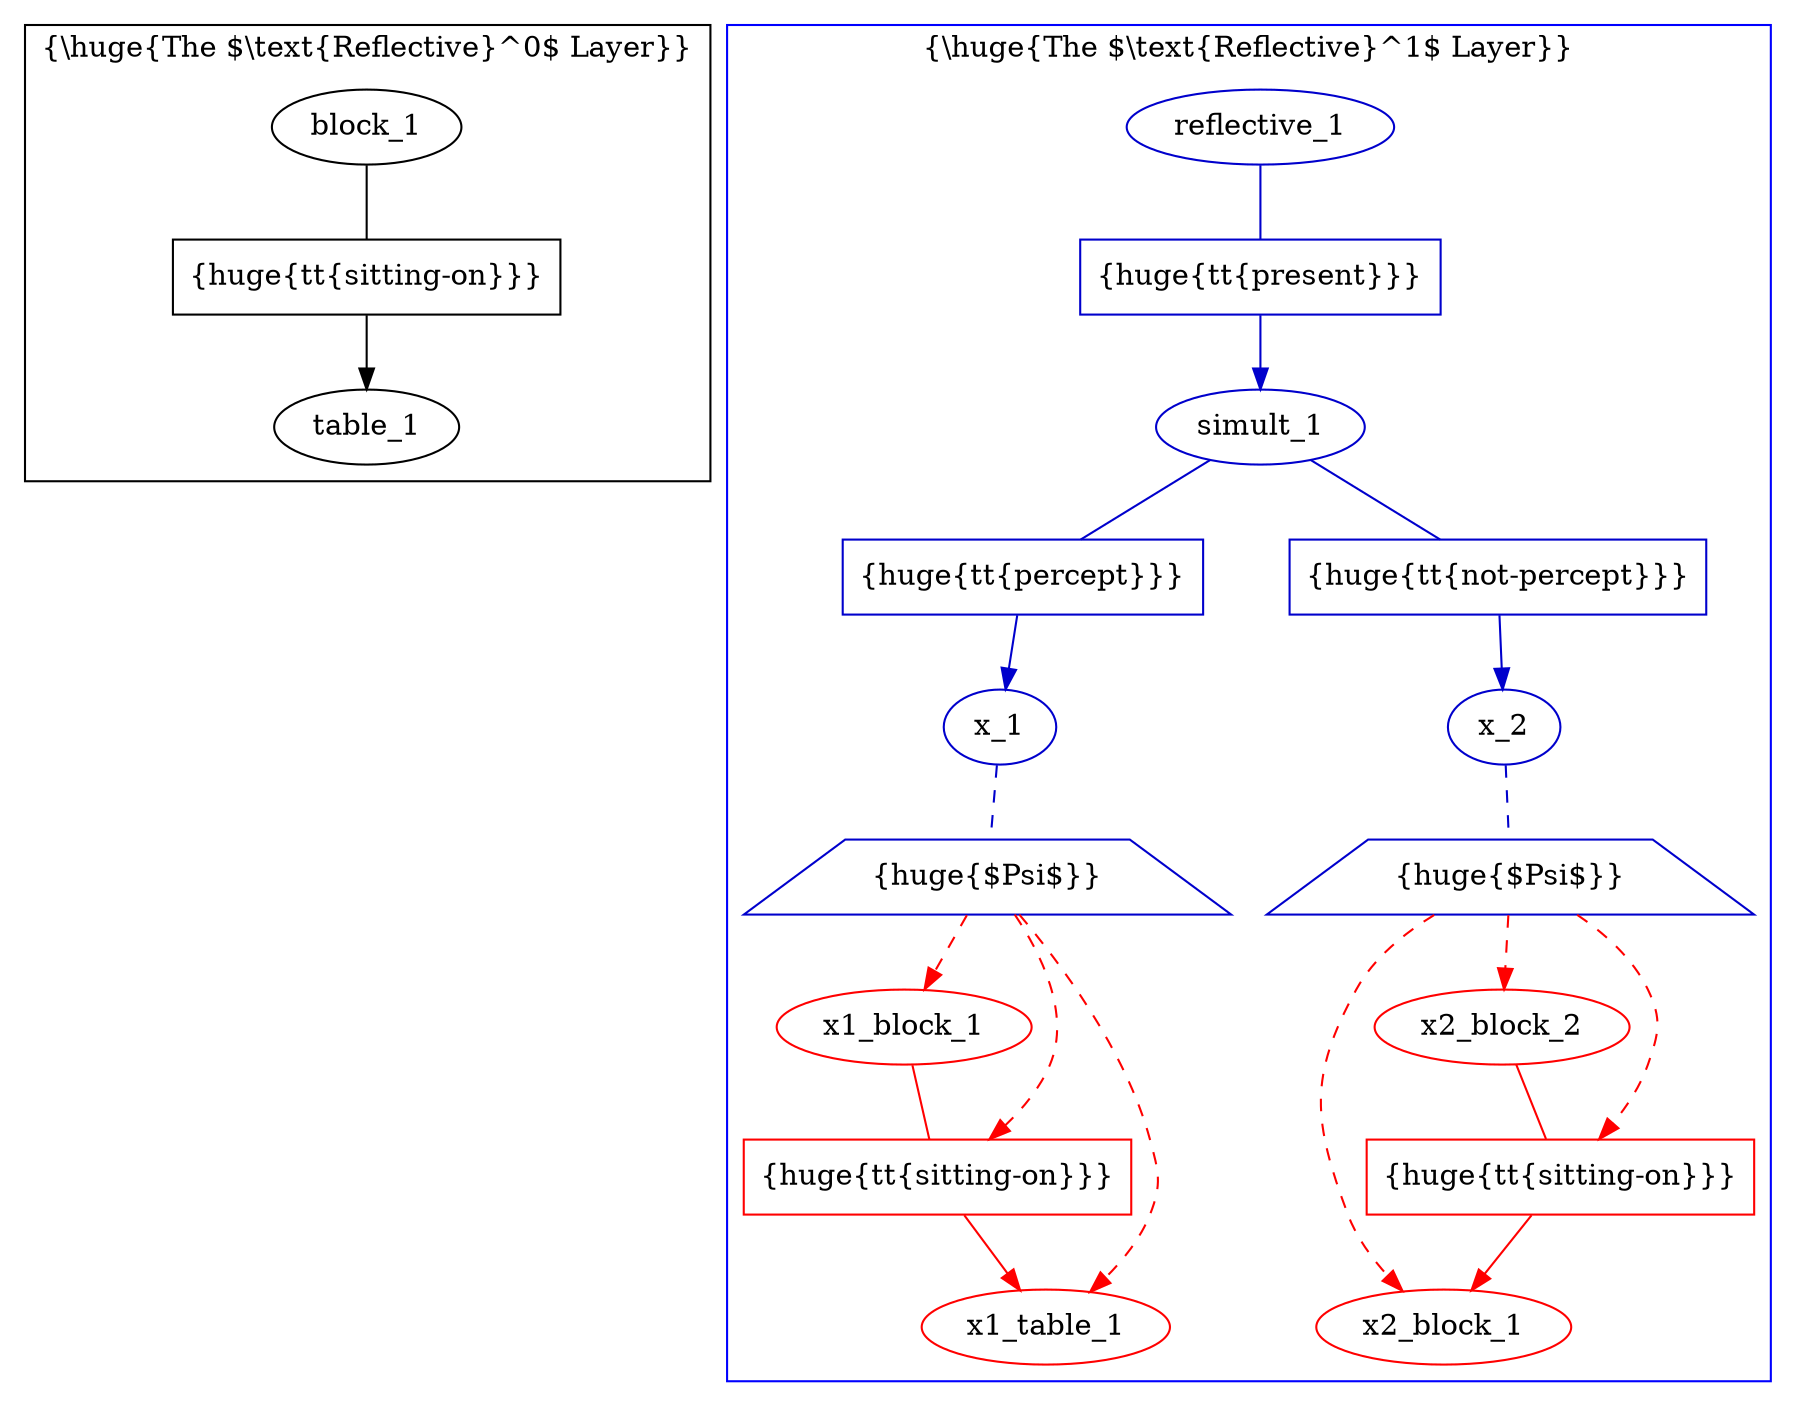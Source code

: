 digraph G {

  subgraph cluster_0 {
    label = "{\\huge{The $\\text{Reflective}^0$ Layer}}";
    color=black;
    
    // physical
    node [fillcolor = white, color = "#000000", style = filled];
    edge [color = "#000000"];
    
    block_1   [texlbl = "{\huge{\tt{Block}}}"];
    table_1   [texlbl = "{\huge{\tt{Table}}}"];
    
    block_1_sitting_on_table_1 [shape=box,style=filled,label="{\huge{\tt{sitting-on}}}"];
    block_1 -> block_1_sitting_on_table_1 [arrowhead=none];
    block_1_sitting_on_table_1 -> table_1 [style="-triangle 45"];
    
  }
  
  subgraph cluster_1 {
    label = "{\\huge{The $\\text{Reflective}^1$ Layer}}";
    color=blue
    
    // reflective
    node [fillcolor = white, color = "#0000CC", style = filled];
    edge [color = "#0000CC"];
        
    // x_1^*
    
    x1_block_1   [texlbl = "{\huge{\tt{Block}}}",color=red];
    x1_table_1   [texlbl = "{\huge{\tt{Table}}}",color=red];
    
    x1_block_1_sitting_on_x1_table_1 [shape=box,style=filled,label="{\huge{\tt{sitting-on}}}",color=red];
    x1_block_1 -> x1_block_1_sitting_on_x1_table_1 [arrowhead=none,color=red];
    x1_block_1_sitting_on_x1_table_1 -> x1_table_1 [style="-triangle 45",color=red];
    
    x_1 [texlbl = "{\huge{\tt{Symbol*}}}"];
    x_1_reflecting [shape=trapezium,style=filled,label="{\huge{$\Psi$}}",nodesep="0.02",margin="0.11,0.055"];
    x_1 -> x_1_reflecting [style=dashed,arrowhead=none];
    x_1_reflecting -> x1_block_1 [style="-triangle 45,dashed", color=red];
    x_1_reflecting -> x1_table_1 [style="-triangle 45,dashed", color=red];
    x_1_reflecting -> x1_block_1_sitting_on_x1_table_1 [style="-triangle 45,dashed", color=red];
    
    // x_2^*
    
    x2_block_1   [texlbl = "{\huge{\tt{Block}}}",color=red];
    x2_block_2   [texlbl = "{\huge{\tt{Block}}}",color=red];
    
    x2_block_2_sitting_on_x2_block_1 [shape=box,style=filled,label="{\huge{\tt{sitting-on}}}",color=red];
    x2_block_2 -> x2_block_2_sitting_on_x2_block_1 [arrowhead=none,color=red];
    x2_block_2_sitting_on_x2_block_1 -> x2_block_1 [style="-triangle 45",color=red];
    
    x_2 [texlbl = "{\huge{\tt{Symbol*}}}"];
    x_2_reflecting [shape=trapezium,style=filled,label="{\huge{$\Psi$}}",nodesep="0.02",margin="0.11,0.055"];
    x_2 -> x_2_reflecting [style=dashed,arrowhead=none];
    x_2_reflecting -> x2_block_2 [style="-triangle 45,dashed", color=red];
    x_2_reflecting -> x2_block_1 [style="-triangle 45,dashed", color=red];
    x_2_reflecting -> x2_block_2_sitting_on_x2_block_1 [style="-triangle 45,dashed", color=red];
    
    // simult_1
    
    simult_1 [texlbl = "{\huge{\tt{Simultaneity}}}"];
    
    simult_1_percept_x_1 [shape=box,style=filled,label="{\huge{\tt{percept}}}"];
    simult_1 -> simult_1_percept_x_1 [arrowhead=none];
    simult_1_percept_x_1 -> x_1 [style="-triangle 45"];
    
    simult_1_not_percept_x_2 [shape=box,style=filled,label="{\huge{\tt{not-percept}}}"];
    simult_1 -> simult_1_not_percept_x_2 [arrowhead=none];
    simult_1_not_percept_x_2 -> x_2 [style="-triangle 45"];
    
    // reflective^1
    
    reflective_1 [texlbl = "{\huge{\tt{Reflective}}}"];
    
    reflective_1_present_simult_1 [shape=box,style=filled,label="{\huge{\tt{present}}}"];
    reflective_1 -> reflective_1_present_simult_1 [arrowhead=none];
    reflective_1_present_simult_1 -> simult_1 [style="-triangle 45"];
    
    
  }
}
